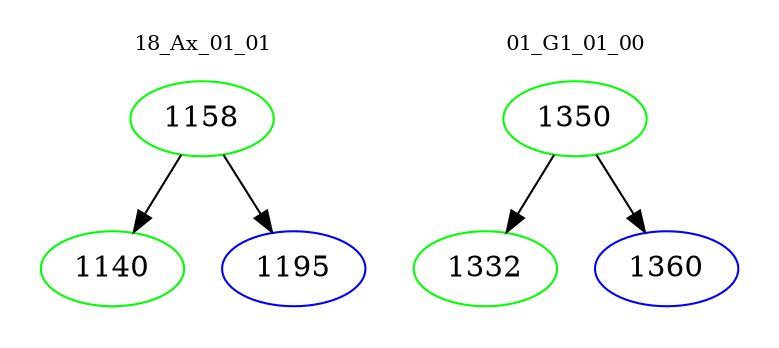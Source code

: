 digraph{
subgraph cluster_0 {
color = white
label = "18_Ax_01_01";
fontsize=10;
T0_1158 [label="1158", color="green"]
T0_1158 -> T0_1140 [color="black"]
T0_1140 [label="1140", color="green"]
T0_1158 -> T0_1195 [color="black"]
T0_1195 [label="1195", color="blue"]
}
subgraph cluster_1 {
color = white
label = "01_G1_01_00";
fontsize=10;
T1_1350 [label="1350", color="green"]
T1_1350 -> T1_1332 [color="black"]
T1_1332 [label="1332", color="green"]
T1_1350 -> T1_1360 [color="black"]
T1_1360 [label="1360", color="blue"]
}
}

